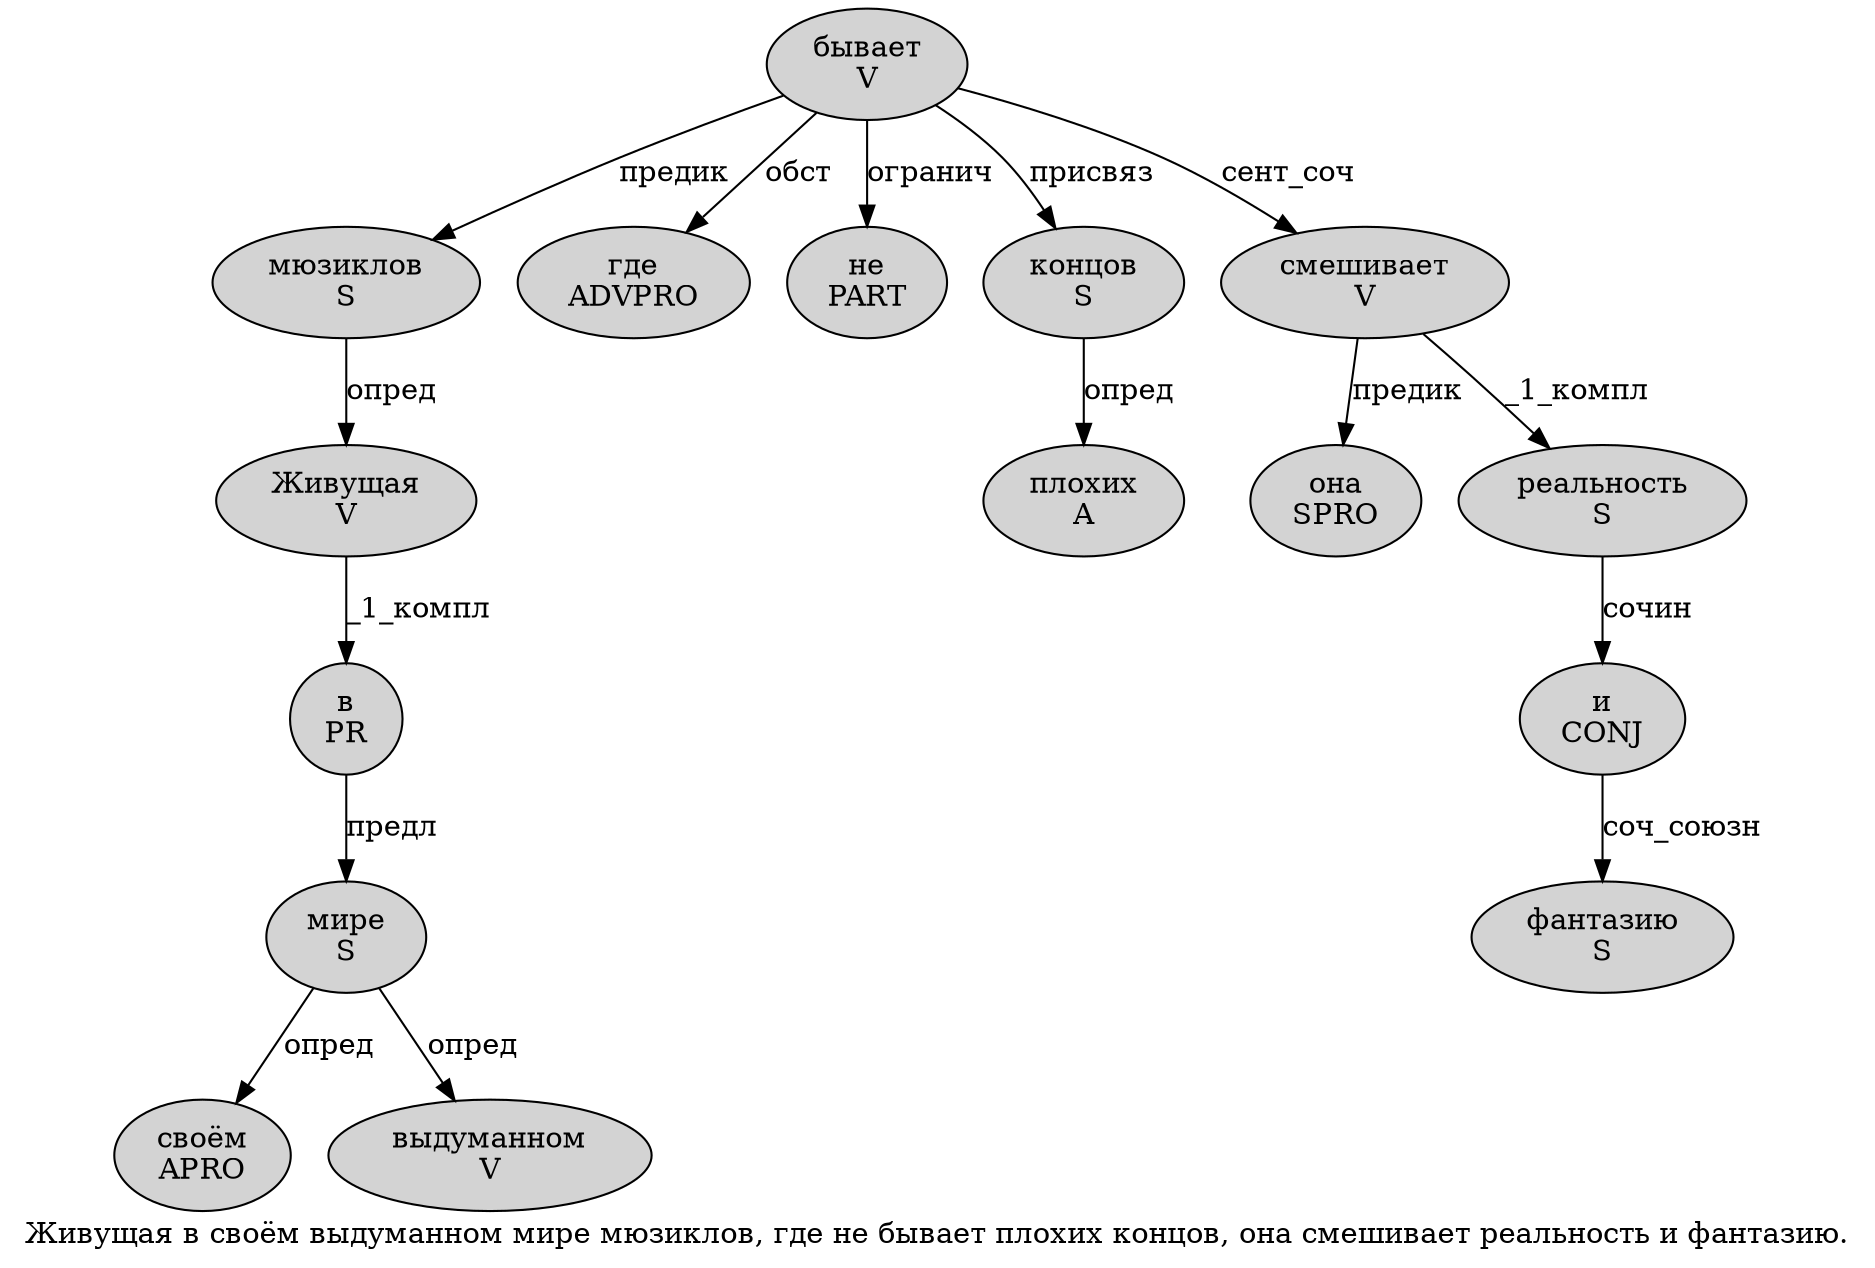 digraph SENTENCE_360 {
	graph [label="Живущая в своём выдуманном мире мюзиклов, где не бывает плохих концов, она смешивает реальность и фантазию."]
	node [style=filled]
		0 [label="Живущая
V" color="" fillcolor=lightgray penwidth=1 shape=ellipse]
		1 [label="в
PR" color="" fillcolor=lightgray penwidth=1 shape=ellipse]
		2 [label="своём
APRO" color="" fillcolor=lightgray penwidth=1 shape=ellipse]
		3 [label="выдуманном
V" color="" fillcolor=lightgray penwidth=1 shape=ellipse]
		4 [label="мире
S" color="" fillcolor=lightgray penwidth=1 shape=ellipse]
		5 [label="мюзиклов
S" color="" fillcolor=lightgray penwidth=1 shape=ellipse]
		7 [label="где
ADVPRO" color="" fillcolor=lightgray penwidth=1 shape=ellipse]
		8 [label="не
PART" color="" fillcolor=lightgray penwidth=1 shape=ellipse]
		9 [label="бывает
V" color="" fillcolor=lightgray penwidth=1 shape=ellipse]
		10 [label="плохих
A" color="" fillcolor=lightgray penwidth=1 shape=ellipse]
		11 [label="концов
S" color="" fillcolor=lightgray penwidth=1 shape=ellipse]
		13 [label="она
SPRO" color="" fillcolor=lightgray penwidth=1 shape=ellipse]
		14 [label="смешивает
V" color="" fillcolor=lightgray penwidth=1 shape=ellipse]
		15 [label="реальность
S" color="" fillcolor=lightgray penwidth=1 shape=ellipse]
		16 [label="и
CONJ" color="" fillcolor=lightgray penwidth=1 shape=ellipse]
		17 [label="фантазию
S" color="" fillcolor=lightgray penwidth=1 shape=ellipse]
			16 -> 17 [label="соч_союзн"]
			14 -> 13 [label="предик"]
			14 -> 15 [label="_1_компл"]
			9 -> 5 [label="предик"]
			9 -> 7 [label="обст"]
			9 -> 8 [label="огранич"]
			9 -> 11 [label="присвяз"]
			9 -> 14 [label="сент_соч"]
			11 -> 10 [label="опред"]
			5 -> 0 [label="опред"]
			0 -> 1 [label="_1_компл"]
			4 -> 2 [label="опред"]
			4 -> 3 [label="опред"]
			1 -> 4 [label="предл"]
			15 -> 16 [label="сочин"]
}